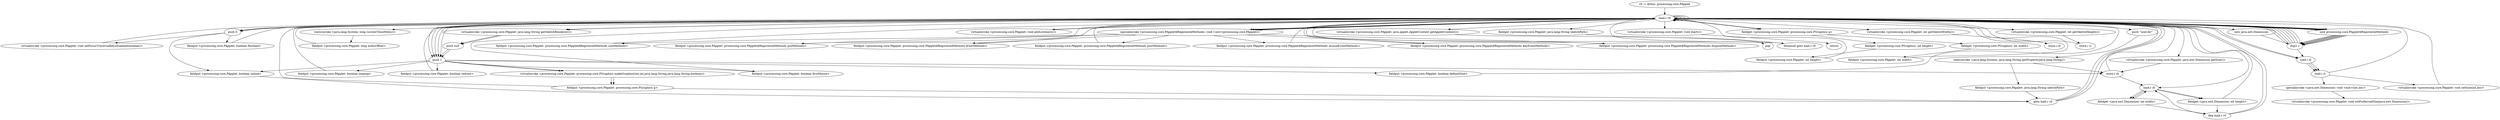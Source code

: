 digraph "" {
    "r0 := @this: processing.core.PApplet"
    "load.r r0"
    "r0 := @this: processing.core.PApplet"->"load.r r0";
    "push 0"
    "load.r r0"->"push 0";
    "virtualinvoke <processing.core.PApplet: void setFocusTraversalKeysEnabled(boolean)>"
    "push 0"->"virtualinvoke <processing.core.PApplet: void setFocusTraversalKeysEnabled(boolean)>";
    "virtualinvoke <processing.core.PApplet: void setFocusTraversalKeysEnabled(boolean)>"->"load.r r0";
    "staticinvoke <java.lang.System: long currentTimeMillis()>"
    "load.r r0"->"staticinvoke <java.lang.System: long currentTimeMillis()>";
    "fieldput <processing.core.PApplet: long millisOffset>"
    "staticinvoke <java.lang.System: long currentTimeMillis()>"->"fieldput <processing.core.PApplet: long millisOffset>";
    "fieldput <processing.core.PApplet: long millisOffset>"->"load.r r0";
    "load.r r0"->"push 0";
    "fieldput <processing.core.PApplet: boolean finished>"
    "push 0"->"fieldput <processing.core.PApplet: boolean finished>";
    "fieldput <processing.core.PApplet: boolean finished>"->"load.r r0";
    "push 1"
    "load.r r0"->"push 1";
    "fieldput <processing.core.PApplet: boolean looping>"
    "push 1"->"fieldput <processing.core.PApplet: boolean looping>";
    "fieldput <processing.core.PApplet: boolean looping>"->"load.r r0";
    "load.r r0"->"push 1";
    "fieldput <processing.core.PApplet: boolean redraw>"
    "push 1"->"fieldput <processing.core.PApplet: boolean redraw>";
    "fieldput <processing.core.PApplet: boolean redraw>"->"load.r r0";
    "load.r r0"->"push 1";
    "fieldput <processing.core.PApplet: boolean firstMouse>"
    "push 1"->"fieldput <processing.core.PApplet: boolean firstMouse>";
    "fieldput <processing.core.PApplet: boolean firstMouse>"->"load.r r0";
    "new processing.core.PApplet$RegisteredMethods"
    "load.r r0"->"new processing.core.PApplet$RegisteredMethods";
    "dup1.r"
    "new processing.core.PApplet$RegisteredMethods"->"dup1.r";
    "dup1.r"->"load.r r0";
    "specialinvoke <processing.core.PApplet$RegisteredMethods: void <init>(processing.core.PApplet)>"
    "load.r r0"->"specialinvoke <processing.core.PApplet$RegisteredMethods: void <init>(processing.core.PApplet)>";
    "fieldput <processing.core.PApplet: processing.core.PApplet$RegisteredMethods sizeMethods>"
    "specialinvoke <processing.core.PApplet$RegisteredMethods: void <init>(processing.core.PApplet)>"->"fieldput <processing.core.PApplet: processing.core.PApplet$RegisteredMethods sizeMethods>";
    "fieldput <processing.core.PApplet: processing.core.PApplet$RegisteredMethods sizeMethods>"->"load.r r0";
    "load.r r0"->"new processing.core.PApplet$RegisteredMethods";
    "new processing.core.PApplet$RegisteredMethods"->"dup1.r";
    "dup1.r"->"load.r r0";
    "load.r r0"->"specialinvoke <processing.core.PApplet$RegisteredMethods: void <init>(processing.core.PApplet)>";
    "fieldput <processing.core.PApplet: processing.core.PApplet$RegisteredMethods preMethods>"
    "specialinvoke <processing.core.PApplet$RegisteredMethods: void <init>(processing.core.PApplet)>"->"fieldput <processing.core.PApplet: processing.core.PApplet$RegisteredMethods preMethods>";
    "fieldput <processing.core.PApplet: processing.core.PApplet$RegisteredMethods preMethods>"->"load.r r0";
    "load.r r0"->"new processing.core.PApplet$RegisteredMethods";
    "new processing.core.PApplet$RegisteredMethods"->"dup1.r";
    "dup1.r"->"load.r r0";
    "load.r r0"->"specialinvoke <processing.core.PApplet$RegisteredMethods: void <init>(processing.core.PApplet)>";
    "fieldput <processing.core.PApplet: processing.core.PApplet$RegisteredMethods drawMethods>"
    "specialinvoke <processing.core.PApplet$RegisteredMethods: void <init>(processing.core.PApplet)>"->"fieldput <processing.core.PApplet: processing.core.PApplet$RegisteredMethods drawMethods>";
    "fieldput <processing.core.PApplet: processing.core.PApplet$RegisteredMethods drawMethods>"->"load.r r0";
    "load.r r0"->"new processing.core.PApplet$RegisteredMethods";
    "new processing.core.PApplet$RegisteredMethods"->"dup1.r";
    "dup1.r"->"load.r r0";
    "load.r r0"->"specialinvoke <processing.core.PApplet$RegisteredMethods: void <init>(processing.core.PApplet)>";
    "fieldput <processing.core.PApplet: processing.core.PApplet$RegisteredMethods postMethods>"
    "specialinvoke <processing.core.PApplet$RegisteredMethods: void <init>(processing.core.PApplet)>"->"fieldput <processing.core.PApplet: processing.core.PApplet$RegisteredMethods postMethods>";
    "fieldput <processing.core.PApplet: processing.core.PApplet$RegisteredMethods postMethods>"->"load.r r0";
    "load.r r0"->"new processing.core.PApplet$RegisteredMethods";
    "new processing.core.PApplet$RegisteredMethods"->"dup1.r";
    "dup1.r"->"load.r r0";
    "load.r r0"->"specialinvoke <processing.core.PApplet$RegisteredMethods: void <init>(processing.core.PApplet)>";
    "fieldput <processing.core.PApplet: processing.core.PApplet$RegisteredMethods mouseEventMethods>"
    "specialinvoke <processing.core.PApplet$RegisteredMethods: void <init>(processing.core.PApplet)>"->"fieldput <processing.core.PApplet: processing.core.PApplet$RegisteredMethods mouseEventMethods>";
    "fieldput <processing.core.PApplet: processing.core.PApplet$RegisteredMethods mouseEventMethods>"->"load.r r0";
    "load.r r0"->"new processing.core.PApplet$RegisteredMethods";
    "new processing.core.PApplet$RegisteredMethods"->"dup1.r";
    "dup1.r"->"load.r r0";
    "load.r r0"->"specialinvoke <processing.core.PApplet$RegisteredMethods: void <init>(processing.core.PApplet)>";
    "fieldput <processing.core.PApplet: processing.core.PApplet$RegisteredMethods keyEventMethods>"
    "specialinvoke <processing.core.PApplet$RegisteredMethods: void <init>(processing.core.PApplet)>"->"fieldput <processing.core.PApplet: processing.core.PApplet$RegisteredMethods keyEventMethods>";
    "fieldput <processing.core.PApplet: processing.core.PApplet$RegisteredMethods keyEventMethods>"->"load.r r0";
    "load.r r0"->"new processing.core.PApplet$RegisteredMethods";
    "new processing.core.PApplet$RegisteredMethods"->"dup1.r";
    "dup1.r"->"load.r r0";
    "load.r r0"->"specialinvoke <processing.core.PApplet$RegisteredMethods: void <init>(processing.core.PApplet)>";
    "fieldput <processing.core.PApplet: processing.core.PApplet$RegisteredMethods disposeMethods>"
    "specialinvoke <processing.core.PApplet$RegisteredMethods: void <init>(processing.core.PApplet)>"->"fieldput <processing.core.PApplet: processing.core.PApplet$RegisteredMethods disposeMethods>";
    "fieldput <processing.core.PApplet: processing.core.PApplet$RegisteredMethods disposeMethods>"->"load.r r0";
    "virtualinvoke <processing.core.PApplet: java.applet.AppletContext getAppletContext()>"
    "load.r r0"->"virtualinvoke <processing.core.PApplet: java.applet.AppletContext getAppletContext()>";
    "pop"
    "virtualinvoke <processing.core.PApplet: java.applet.AppletContext getAppletContext()>"->"pop";
    "pop"->"load.r r0";
    "load.r r0"->"push 1";
    "fieldput <processing.core.PApplet: boolean online>"
    "push 1"->"fieldput <processing.core.PApplet: boolean online>";
    "goto load.r r0"
    "fieldput <processing.core.PApplet: boolean online>"->"goto load.r r0";
    "goto load.r r0"->"load.r r0";
    "fieldget <processing.core.PApplet: java.lang.String sketchPath>"
    "load.r r0"->"fieldget <processing.core.PApplet: java.lang.String sketchPath>";
    "ifnonnull goto load.r r0"
    "fieldget <processing.core.PApplet: java.lang.String sketchPath>"->"ifnonnull goto load.r r0";
    "ifnonnull goto load.r r0"->"load.r r0";
    "push \"user.dir\""
    "load.r r0"->"push \"user.dir\"";
    "staticinvoke <java.lang.System: java.lang.String getProperty(java.lang.String)>"
    "push \"user.dir\""->"staticinvoke <java.lang.System: java.lang.String getProperty(java.lang.String)>";
    "fieldput <processing.core.PApplet: java.lang.String sketchPath>"
    "staticinvoke <java.lang.System: java.lang.String getProperty(java.lang.String)>"->"fieldput <processing.core.PApplet: java.lang.String sketchPath>";
    "fieldput <processing.core.PApplet: java.lang.String sketchPath>"->"goto load.r r0";
    "goto load.r r0"->"load.r r0";
    "virtualinvoke <processing.core.PApplet: java.awt.Dimension getSize()>"
    "load.r r0"->"virtualinvoke <processing.core.PApplet: java.awt.Dimension getSize()>";
    "store.r i0"
    "virtualinvoke <processing.core.PApplet: java.awt.Dimension getSize()>"->"store.r i0";
    "load.r i0"
    "store.r i0"->"load.r i0";
    "fieldget <java.awt.Dimension: int width>"
    "load.r i0"->"fieldget <java.awt.Dimension: int width>";
    "ifeq load.r r0"
    "fieldget <java.awt.Dimension: int width>"->"ifeq load.r r0";
    "ifeq load.r r0"->"load.r i0";
    "fieldget <java.awt.Dimension: int height>"
    "load.r i0"->"fieldget <java.awt.Dimension: int height>";
    "fieldget <java.awt.Dimension: int height>"->"ifeq load.r r0";
    "ifeq load.r r0"->"load.r r0";
    "load.r r0"->"load.r r0";
    "load.r r0"->"load.r i0";
    "load.r i0"->"fieldget <java.awt.Dimension: int width>";
    "fieldget <java.awt.Dimension: int width>"->"load.r i0";
    "load.r i0"->"fieldget <java.awt.Dimension: int height>";
    "fieldget <java.awt.Dimension: int height>"->"load.r r0";
    "virtualinvoke <processing.core.PApplet: java.lang.String getSketchRenderer()>"
    "load.r r0"->"virtualinvoke <processing.core.PApplet: java.lang.String getSketchRenderer()>";
    "push null"
    "virtualinvoke <processing.core.PApplet: java.lang.String getSketchRenderer()>"->"push null";
    "push null"->"push 1";
    "virtualinvoke <processing.core.PApplet: processing.core.PGraphics makeGraphics(int,int,java.lang.String,java.lang.String,boolean)>"
    "push 1"->"virtualinvoke <processing.core.PApplet: processing.core.PGraphics makeGraphics(int,int,java.lang.String,java.lang.String,boolean)>";
    "fieldput <processing.core.PApplet: processing.core.PGraphics g>"
    "virtualinvoke <processing.core.PApplet: processing.core.PGraphics makeGraphics(int,int,java.lang.String,java.lang.String,boolean)>"->"fieldput <processing.core.PApplet: processing.core.PGraphics g>";
    "fieldput <processing.core.PApplet: processing.core.PGraphics g>"->"goto load.r r0";
    "goto load.r r0"->"load.r r0";
    "load.r r0"->"load.r r0";
    "fieldget <processing.core.PApplet: processing.core.PGraphics g>"
    "load.r r0"->"fieldget <processing.core.PApplet: processing.core.PGraphics g>";
    "fieldget <processing.core.PGraphics: int width>"
    "fieldget <processing.core.PApplet: processing.core.PGraphics g>"->"fieldget <processing.core.PGraphics: int width>";
    "fieldput <processing.core.PApplet: int width>"
    "fieldget <processing.core.PGraphics: int width>"->"fieldput <processing.core.PApplet: int width>";
    "fieldput <processing.core.PApplet: int width>"->"load.r r0";
    "load.r r0"->"load.r r0";
    "load.r r0"->"fieldget <processing.core.PApplet: processing.core.PGraphics g>";
    "fieldget <processing.core.PGraphics: int height>"
    "fieldget <processing.core.PApplet: processing.core.PGraphics g>"->"fieldget <processing.core.PGraphics: int height>";
    "fieldput <processing.core.PApplet: int height>"
    "fieldget <processing.core.PGraphics: int height>"->"fieldput <processing.core.PApplet: int height>";
    "fieldput <processing.core.PApplet: int height>"->"load.r r0";
    "virtualinvoke <processing.core.PApplet: void addListeners()>"
    "load.r r0"->"virtualinvoke <processing.core.PApplet: void addListeners()>";
    "virtualinvoke <processing.core.PApplet: void addListeners()>"->"load.r r0";
    "virtualinvoke <processing.core.PApplet: void start()>"
    "load.r r0"->"virtualinvoke <processing.core.PApplet: void start()>";
    "return"
    "virtualinvoke <processing.core.PApplet: void start()>"->"return";
    "ifeq load.r r0"->"load.r r0";
    "load.r r0"->"push 1";
    "fieldput <processing.core.PApplet: boolean defaultSize>"
    "push 1"->"fieldput <processing.core.PApplet: boolean defaultSize>";
    "fieldput <processing.core.PApplet: boolean defaultSize>"->"load.r r0";
    "virtualinvoke <processing.core.PApplet: int getSketchWidth()>"
    "load.r r0"->"virtualinvoke <processing.core.PApplet: int getSketchWidth()>";
    "store.i i0"
    "virtualinvoke <processing.core.PApplet: int getSketchWidth()>"->"store.i i0";
    "store.i i0"->"load.r r0";
    "virtualinvoke <processing.core.PApplet: int getSketchHeight()>"
    "load.r r0"->"virtualinvoke <processing.core.PApplet: int getSketchHeight()>";
    "store.i i1"
    "virtualinvoke <processing.core.PApplet: int getSketchHeight()>"->"store.i i1";
    "store.i i1"->"load.r r0";
    "load.r r0"->"load.r r0";
    "load.i i0"
    "load.r r0"->"load.i i0";
    "load.i i1"
    "load.i i0"->"load.i i1";
    "load.i i1"->"load.r r0";
    "load.r r0"->"virtualinvoke <processing.core.PApplet: java.lang.String getSketchRenderer()>";
    "virtualinvoke <processing.core.PApplet: java.lang.String getSketchRenderer()>"->"push null";
    "push null"->"push 1";
    "push 1"->"virtualinvoke <processing.core.PApplet: processing.core.PGraphics makeGraphics(int,int,java.lang.String,java.lang.String,boolean)>";
    "virtualinvoke <processing.core.PApplet: processing.core.PGraphics makeGraphics(int,int,java.lang.String,java.lang.String,boolean)>"->"fieldput <processing.core.PApplet: processing.core.PGraphics g>";
    "fieldput <processing.core.PApplet: processing.core.PGraphics g>"->"load.r r0";
    "load.r r0"->"load.i i0";
    "load.i i0"->"load.i i1";
    "virtualinvoke <processing.core.PApplet: void setSize(int,int)>"
    "load.i i1"->"virtualinvoke <processing.core.PApplet: void setSize(int,int)>";
    "virtualinvoke <processing.core.PApplet: void setSize(int,int)>"->"load.r r0";
    "new java.awt.Dimension"
    "load.r r0"->"new java.awt.Dimension";
    "new java.awt.Dimension"->"dup1.r";
    "dup1.r"->"load.i i0";
    "load.i i0"->"load.i i1";
    "specialinvoke <java.awt.Dimension: void <init>(int,int)>"
    "load.i i1"->"specialinvoke <java.awt.Dimension: void <init>(int,int)>";
    "virtualinvoke <processing.core.PApplet: void setPreferredSize(java.awt.Dimension)>"
    "specialinvoke <java.awt.Dimension: void <init>(int,int)>"->"virtualinvoke <processing.core.PApplet: void setPreferredSize(java.awt.Dimension)>";
    "staticinvoke <java.lang.System: java.lang.String getProperty(java.lang.String)>"->"store.r i0";
    "push 1"->"store.r i0";
    "store.r i0"->"load.r r0";
    "load.r r0"->"push 0";
    "push 0"->"fieldput <processing.core.PApplet: boolean online>";
}
